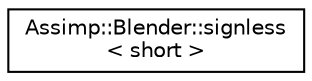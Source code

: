 digraph "Graphical Class Hierarchy"
{
  edge [fontname="Helvetica",fontsize="10",labelfontname="Helvetica",labelfontsize="10"];
  node [fontname="Helvetica",fontsize="10",shape=record];
  rankdir="LR";
  Node1 [label="Assimp::Blender::signless\l\< short \>",height=0.2,width=0.4,color="black", fillcolor="white", style="filled",URL="$struct_assimp_1_1_blender_1_1signless_3_01short_01_4.html"];
}
